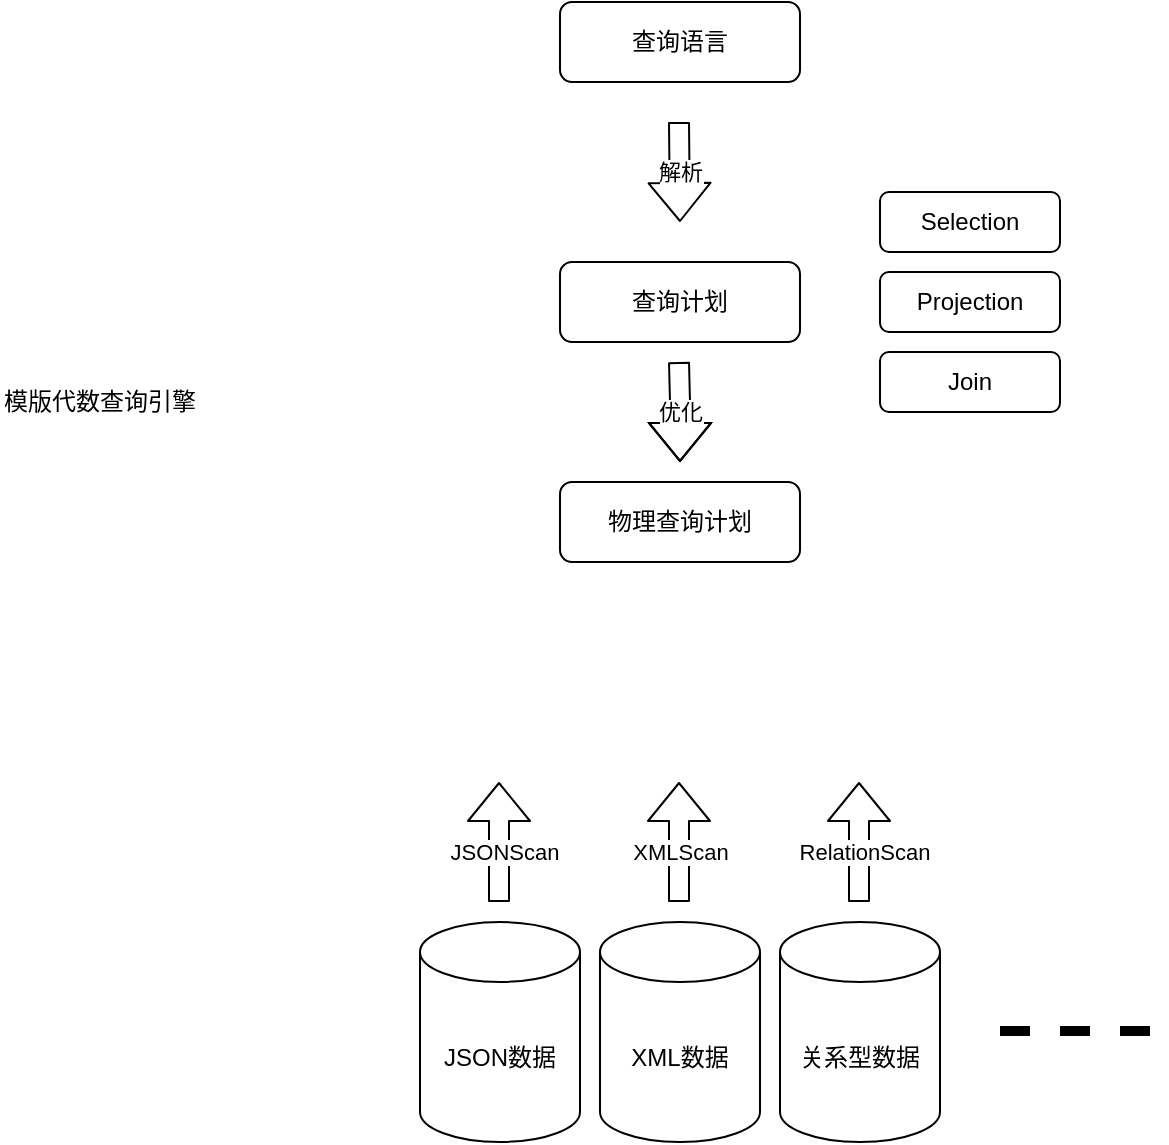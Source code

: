 <mxfile version="13.7.9" type="device"><diagram id="1wT69urMTjwl3_BqFlrN" name="Page-1"><mxGraphModel dx="872" dy="849" grid="1" gridSize="10" guides="1" tooltips="1" connect="1" arrows="1" fold="1" page="1" pageScale="1" pageWidth="850" pageHeight="1100" math="0" shadow="0"><root><mxCell id="0"/><mxCell id="1" parent="0"/><mxCell id="o6fz_LX7EsvuJ5l5VE5b-3" value="JSON数据" style="shape=cylinder3;whiteSpace=wrap;html=1;boundedLbl=1;backgroundOutline=1;size=15;" vertex="1" parent="1"><mxGeometry x="270" y="590" width="80" height="110" as="geometry"/></mxCell><mxCell id="o6fz_LX7EsvuJ5l5VE5b-4" value="XML数据" style="shape=cylinder3;whiteSpace=wrap;html=1;boundedLbl=1;backgroundOutline=1;size=15;" vertex="1" parent="1"><mxGeometry x="360" y="590" width="80" height="110" as="geometry"/></mxCell><mxCell id="o6fz_LX7EsvuJ5l5VE5b-5" value="关系型数据" style="shape=cylinder3;whiteSpace=wrap;html=1;boundedLbl=1;backgroundOutline=1;size=15;" vertex="1" parent="1"><mxGeometry x="450" y="590" width="80" height="110" as="geometry"/></mxCell><mxCell id="o6fz_LX7EsvuJ5l5VE5b-7" value="" style="endArrow=none;html=1;strokeOpacity=100;fillOpacity=100;jumpSize=6;strokeWidth=5;dashed=1;rounded=1;" edge="1" parent="1"><mxGeometry width="50" height="50" relative="1" as="geometry"><mxPoint x="560" y="644.5" as="sourcePoint"/><mxPoint x="640" y="644.5" as="targetPoint"/></mxGeometry></mxCell><mxCell id="o6fz_LX7EsvuJ5l5VE5b-9" value="" style="shape=flexArrow;endArrow=classic;html=1;strokeWidth=1;" edge="1" parent="1"><mxGeometry width="50" height="50" relative="1" as="geometry"><mxPoint x="309.5" y="580" as="sourcePoint"/><mxPoint x="309.5" y="520" as="targetPoint"/></mxGeometry></mxCell><mxCell id="o6fz_LX7EsvuJ5l5VE5b-12" value="JSONScan" style="edgeLabel;html=1;align=center;verticalAlign=middle;resizable=0;points=[];" vertex="1" connectable="0" parent="o6fz_LX7EsvuJ5l5VE5b-9"><mxGeometry x="-0.167" y="-1" relative="1" as="geometry"><mxPoint x="1" as="offset"/></mxGeometry></mxCell><mxCell id="o6fz_LX7EsvuJ5l5VE5b-10" value="" style="shape=flexArrow;endArrow=classic;html=1;strokeWidth=1;" edge="1" parent="1"><mxGeometry width="50" height="50" relative="1" as="geometry"><mxPoint x="399.5" y="580" as="sourcePoint"/><mxPoint x="399.5" y="520" as="targetPoint"/></mxGeometry></mxCell><mxCell id="o6fz_LX7EsvuJ5l5VE5b-13" value="XMLScan" style="edgeLabel;html=1;align=center;verticalAlign=middle;resizable=0;points=[];" vertex="1" connectable="0" parent="o6fz_LX7EsvuJ5l5VE5b-10"><mxGeometry x="-0.033" y="1" relative="1" as="geometry"><mxPoint x="1.5" y="4" as="offset"/></mxGeometry></mxCell><mxCell id="o6fz_LX7EsvuJ5l5VE5b-11" value="" style="shape=flexArrow;endArrow=classic;html=1;strokeWidth=1;" edge="1" parent="1"><mxGeometry width="50" height="50" relative="1" as="geometry"><mxPoint x="489.5" y="580" as="sourcePoint"/><mxPoint x="489.5" y="520" as="targetPoint"/><Array as="points"/></mxGeometry></mxCell><mxCell id="o6fz_LX7EsvuJ5l5VE5b-14" value="RelationScan" style="edgeLabel;html=1;align=center;verticalAlign=middle;resizable=0;points=[];" vertex="1" connectable="0" parent="o6fz_LX7EsvuJ5l5VE5b-11"><mxGeometry x="-0.067" y="-1" relative="1" as="geometry"><mxPoint x="1" y="3" as="offset"/></mxGeometry></mxCell><mxCell id="o6fz_LX7EsvuJ5l5VE5b-15" value="模版代数查询引擎" style="text;html=1;strokeColor=none;fillColor=none;align=center;verticalAlign=middle;whiteSpace=wrap;rounded=0;" vertex="1" parent="1"><mxGeometry x="60" y="320" width="100" height="20" as="geometry"/></mxCell><mxCell id="o6fz_LX7EsvuJ5l5VE5b-16" value="查询语言" style="rounded=1;whiteSpace=wrap;html=1;" vertex="1" parent="1"><mxGeometry x="340" y="130" width="120" height="40" as="geometry"/></mxCell><mxCell id="o6fz_LX7EsvuJ5l5VE5b-17" value="查询计划" style="rounded=1;whiteSpace=wrap;html=1;" vertex="1" parent="1"><mxGeometry x="340" y="260" width="120" height="40" as="geometry"/></mxCell><mxCell id="o6fz_LX7EsvuJ5l5VE5b-21" value="解析" style="shape=flexArrow;endArrow=classic;html=1;strokeWidth=1;" edge="1" parent="1"><mxGeometry width="50" height="50" relative="1" as="geometry"><mxPoint x="399.5" y="190" as="sourcePoint"/><mxPoint x="400" y="240" as="targetPoint"/><Array as="points"/></mxGeometry></mxCell><mxCell id="o6fz_LX7EsvuJ5l5VE5b-22" value="物理查询计划" style="rounded=1;whiteSpace=wrap;html=1;" vertex="1" parent="1"><mxGeometry x="340" y="370" width="120" height="40" as="geometry"/></mxCell><mxCell id="o6fz_LX7EsvuJ5l5VE5b-23" value="优化" style="shape=flexArrow;endArrow=classic;html=1;strokeWidth=1;" edge="1" parent="1"><mxGeometry width="50" height="50" relative="1" as="geometry"><mxPoint x="399.5" y="310" as="sourcePoint"/><mxPoint x="400" y="360" as="targetPoint"/><Array as="points"><mxPoint x="400" y="330"/></Array></mxGeometry></mxCell><mxCell id="o6fz_LX7EsvuJ5l5VE5b-26" value="Selection" style="rounded=1;whiteSpace=wrap;html=1;" vertex="1" parent="1"><mxGeometry x="500" y="225" width="90" height="30" as="geometry"/></mxCell><mxCell id="o6fz_LX7EsvuJ5l5VE5b-27" value="Projection" style="rounded=1;whiteSpace=wrap;html=1;" vertex="1" parent="1"><mxGeometry x="500" y="265" width="90" height="30" as="geometry"/></mxCell><mxCell id="o6fz_LX7EsvuJ5l5VE5b-28" value="Join" style="rounded=1;whiteSpace=wrap;html=1;" vertex="1" parent="1"><mxGeometry x="500" y="305" width="90" height="30" as="geometry"/></mxCell></root></mxGraphModel></diagram></mxfile>